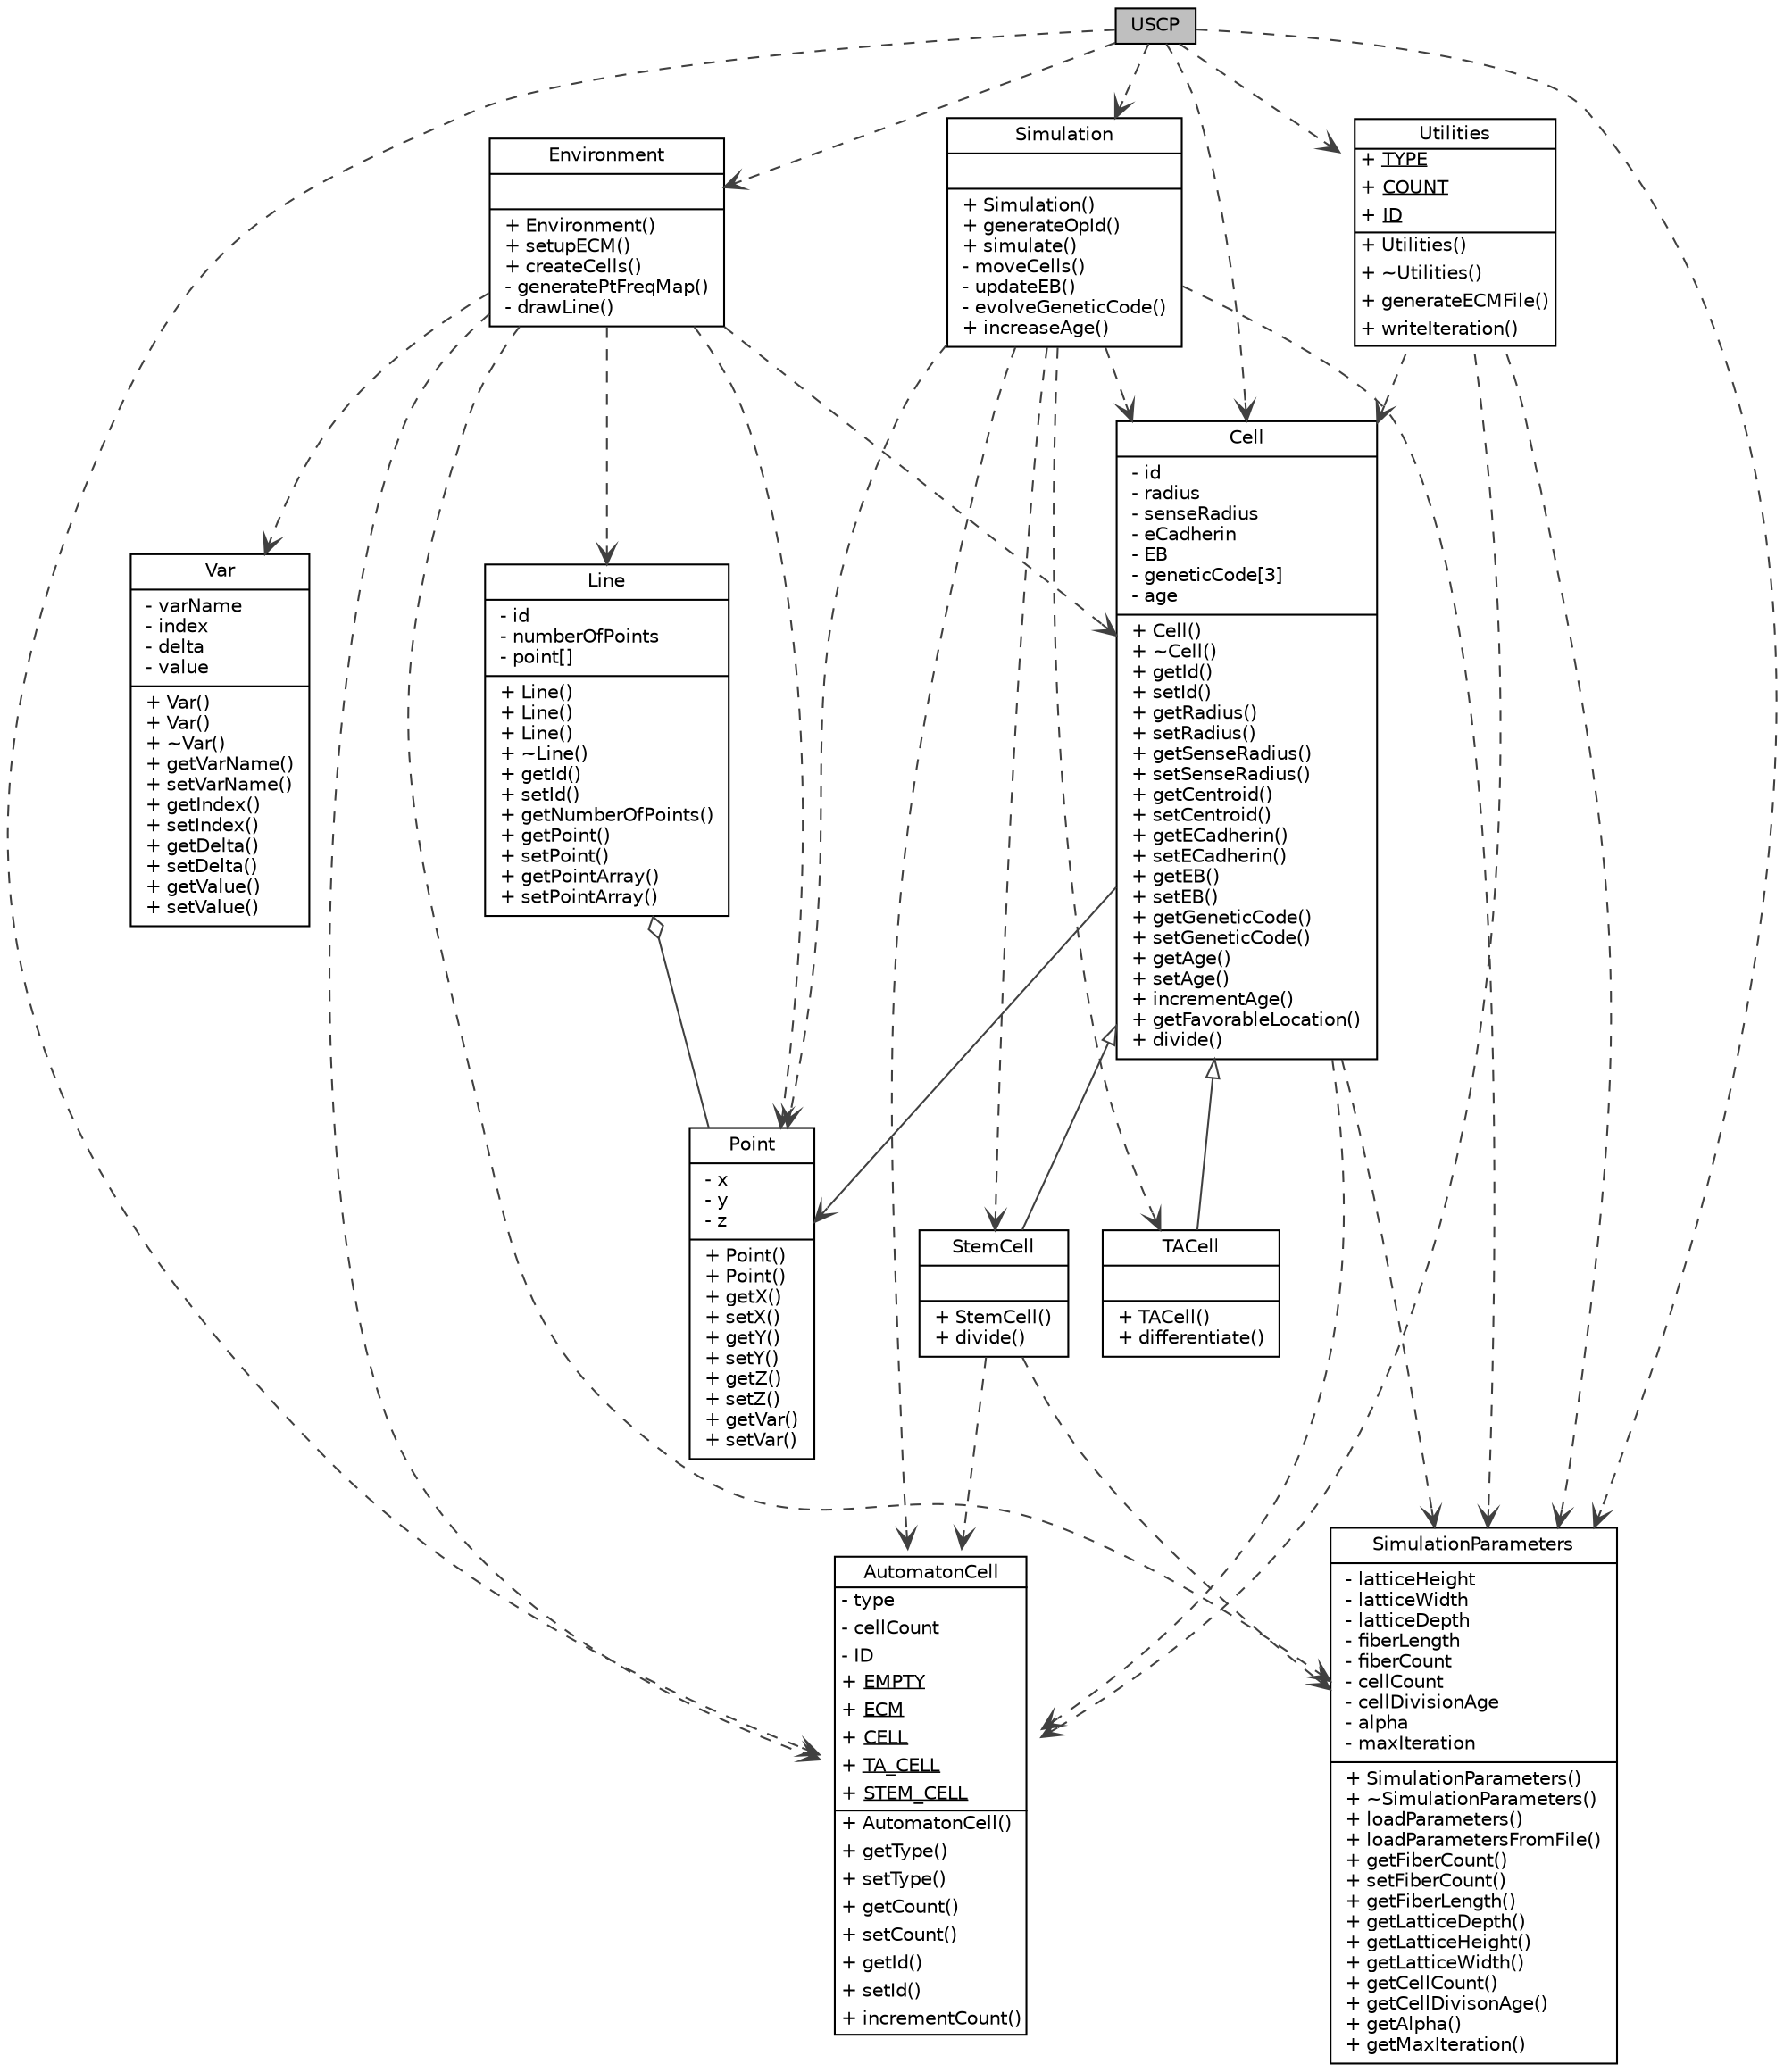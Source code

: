 digraph "Class_Diagram" {
//	size="5.5,9"
	//----------------------------------------------------------------------------------------------
	edge [fontname="Helvetica",fontsize="10",labelfontname="Helvetica",labelfontsize="10"];

node [fontname="Helvetica",fontsize="10",shape=record];
//----------------------------------------------------------------------------------------------

uscp [label="USCP",height=0.2,width=0.4,color="black", fillcolor="grey75", style="filled" fontcolor="black"];

//----------------------------------------------------------------------------------------------
automaton_cell [label=<
<TABLE ALIGN="LEFT" CELLBORDER="0" CELLSPACING="0" >
<TR><TD>AutomatonCell</TD></TR>
<HR/>
<TR><TD ALIGN="LEFT">- type</TD></TR>
<TR><TD ALIGN="LEFT">- cellCount</TD></TR>
<TR><TD ALIGN="LEFT">- ID</TD></TR>
<TR><TD ALIGN="LEFT">+ <u>EMPTY</u></TD></TR>
<TR><TD ALIGN="LEFT">+ <U>ECM</U></TD></TR>
<TR><TD ALIGN="LEFT">+ <U>CELL</U></TD></TR>
<TR><TD ALIGN="LEFT">+ <U>TA_CELL</U></TD></TR>
<TR><TD ALIGN="LEFT">+ <U>STEM_CELL</U></TD></TR>
<HR/>
<TR><TD ALIGN="LEFT">+ AutomatonCell()</TD></TR>
<TR><TD ALIGN="LEFT">+ getType()</TD></TR>
<TR><TD ALIGN="LEFT">+ setType()</TD></TR>
<TR><TD ALIGN="LEFT">+ getCount()</TD></TR>
<TR><TD ALIGN="LEFT">+ setCount()</TD></TR>
<TR><TD ALIGN="LEFT">+ getId()</TD></TR>
<TR><TD ALIGN="LEFT">+ setId()</TD></TR>
<TR><TD ALIGN="LEFT">+ incrementCount()</TD></TR>
</TABLE>
>,shape=plaintext,height=0.2,width=0.4,color="black", fillcolor="white", style="filled" fontcolor="black"];

//----------------------------------------------------------------------------------------------
cell [label="{Cell\n|- id\l- radius\l- senseRadius\l- eCadherin\l- EB\l- geneticCode[3]\l- age\l|+ Cell()\l+ ~Cell()\l+ getId()\l+ setId()\l+ getRadius()\l+ setRadius()\l+ getSenseRadius()\l+ setSenseRadius()\l+ getCentroid()\l+ setCentroid()\l+ getECadherin()\l+ setECadherin()\l+ getEB()\l+ setEB()\l+ getGeneticCode()\l+ setGeneticCode()\l+ getAge()\l+ setAge()\l+ incrementAge()\l+ getFavorableLocation()\l+ divide()\l}",height=0.2,width=0.4,color="black", fillcolor="white", style="filled" fontcolor="black"];

//----------------------------------------------------------------------------------------------
environment [label="{Environment\n||+ Environment()\l+ setupECM()\l+ createCells()\l- generatePtFreqMap()\l- drawLine()\l}",height=0.2,width=0.4,color="black", fillcolor="white", style="filled" fontcolor="black"];

//----------------------------------------------------------------------------------------------
line [label="{Line\n|- id\l- numberOfPoints\l- point[]\l|+ Line()\l+ Line()\l+ Line()\l+ ~Line()\l+ getId()\l+ setId()\l+ getNumberOfPoints()\l+ getPoint()\l+ setPoint()\l+ getPointArray()\l+ setPointArray()\l}",height=0.2,width=0.4,color="black", fillcolor="white", style="filled" fontcolor="black"];

//----------------------------------------------------------------------------------------------
point [label="{Point\n|- x\l- y\l- z\l|+ Point()\l+ Point()\l+ getX()\l+ setX()\l+ getY()\l+ setY()\l+ getZ()\l+ setZ()\l+ getVar()\l+ setVar()\l}",height=0.2,width=0.4,color="black", fillcolor="white", style="filled" fontcolor="black"];

//----------------------------------------------------------------------------------------------
simulation [label="{Simulation\n||+ Simulation()\l+ generateOpId()\l+ simulate()\l- moveCells()\l- updateEB()\l- evolveGeneticCode()\l+ increaseAge()\l}",height=0.2,width=0.4,color="black", fillcolor="white", style="filled" fontcolor="black"];

//----------------------------------------------------------------------------------------------
simulation_param [label="{SimulationParameters\n|- latticeHeight\l- latticeWidth\l- latticeDepth\l- fiberLength\l- fiberCount\l- cellCount\l- cellDivisionAge\l- alpha\l- maxIteration\l|+ SimulationParameters()\l+ ~SimulationParameters()\l+ loadParameters()\l+ loadParametersFromFile()\l+ getFiberCount()\l+ setFiberCount()\l+ getFiberLength()\l+ getLatticeDepth()\l+ getLatticeHeight()\l+ getLatticeWidth()\l+ getCellCount()\l+ getCellDivisonAge()\l+ getAlpha()\l+ getMaxIteration()\l}",height=0.2,width=0.4,color="black", fillcolor="white", style="filled" fontcolor="black"];

//----------------------------------------------------------------------------------------------
utilities [label=<<TABLE ALIGN="LEFT" CELLBORDER="0" CELLSPACING="0" ><TR><TD>Utilities</TD></TR><HR/><TR><TD ALIGN="LEFT">+ <u>TYPE</u></TD></TR><TR><TD ALIGN="LEFT">+ <U>COUNT</U></TD></TR><TR><TD ALIGN="LEFT">+ <U>ID</U></TD></TR><HR/><TR><TD ALIGN="LEFT">+ Utilities()</TD></TR><TR><TD ALIGN="LEFT">+ ~Utilities()</TD></TR><TR><TD ALIGN="LEFT">+ generateECMFile()</TD></TR><TR><TD ALIGN="LEFT">+ writeIteration()</TD></TR></TABLE>>,shape=plaintext,height=0.2,width=0.4,color="black", fillcolor="white", style="filled" fontcolor="black"];

//----------------------------------------------------------------------------------------------
var [label="{Var\n|- varName\l- index\l- delta\l- value\l|+ Var()\l+ Var()\l+ ~Var()\l+ getVarName()\l+ setVarName()\l+ getIndex()\l+ setIndex()\l+ getDelta()\l+ setDelta()\l+ getValue()\l+ setValue()\l}",height=0.2,width=0.4,color="black", fillcolor="white", style="filled" fontcolor="black"];

//----------------------------------------------------------------------------------------------
stem_cell [label="{StemCell\n||+ StemCell()\l+ divide()\l}",height=0.2,width=0.4,color="black", fillcolor="white", style="filled" fontcolor="black"];

//----------------------------------------------------------------------------------------------
ta_cell [label="{TACell\n||+ TACell()\l+ differentiate()\l}",height=0.2,width=0.4,color="black", fillcolor="white", style="filled" fontcolor="black"];


//----------------------------------------------------------------------------------------------
uscp -> automaton_cell [color="grey25",fontsize="10",style="dashed" ,fontname="Helvetica",arrowhead=vee];
uscp -> cell [color="grey25",fontsize="10",style="dashed" ,fontname="Helvetica",arrowhead=vee];
uscp -> environment [color="grey25",fontsize="10",style="dashed" ,fontname="Helvetica",arrowhead=vee];
uscp -> simulation [color="grey25",fontsize="10",style="dashed" ,fontname="Helvetica",arrowhead=vee];
uscp -> simulation_param [color="grey25",fontsize="10",style="dashed" ,fontname="Helvetica",arrowhead=vee];
uscp -> utilities [color="grey25",fontsize="10",style="dashed" ,fontname="Helvetica",arrowhead=vee];

cell -> point [color="grey25",fontsize="10",style="solid" ,fontname="Helvetica" arrowhead=vee];
cell -> automaton_cell [color="grey25",fontsize="10",style="dashed" ,fontname="Helvetica",arrowhead=vee];
cell -> simulation_param [color="grey25",fontsize="10",style="dashed" ,fontname="Helvetica",arrowhead=vee];
cell -> stem_cell [color="grey25",fontsize="10",style="solid" ,fontname="Helvetica" dir="back" arrowtail=empty];
cell -> ta_cell [color="grey25",fontsize="10",style="solid" ,fontname="Helvetica" dir="back" arrowtail=empty];

environment -> automaton_cell [color="grey25",fontsize="10",style="dashed" ,fontname="Helvetica",arrowhead=vee];
environment -> cell [color="grey25",fontsize="10",style="dashed" ,fontname="Helvetica",arrowhead=vee];
environment -> line [color="grey25",fontsize="10",style="dashed" ,fontname="Helvetica",arrowhead=vee];
environment -> point [color="grey25",fontsize="10",style="dashed" ,fontname="Helvetica",arrowhead=vee];
environment -> simulation_param [color="grey25",fontsize="10",style="dashed" ,fontname="Helvetica",arrowhead=vee];
environment -> var [color="grey25",fontsize="10",style="dashed" ,fontname="Helvetica",arrowhead=vee];

line -> point [color="grey25",fontsize="10",style="solid" ,fontname="Helvetica" dir="back" arrowtail=ediamond];

simulation -> automaton_cell [color="grey25",fontsize="10",style="dashed" ,fontname="Helvetica",arrowhead=vee];
simulation -> cell [color="grey25",fontsize="10",style="dashed" ,fontname="Helvetica",arrowhead=vee];
simulation -> point [color="grey25",fontsize="10",style="dashed" ,fontname="Helvetica",arrowhead=vee];
simulation -> simulation_param [color="grey25",fontsize="10",style="dashed" ,fontname="Helvetica",arrowhead=vee];
simulation -> stem_cell [color="grey25",fontsize="10",style="dashed" ,fontname="Helvetica",arrowhead=vee];
simulation -> ta_cell [color="grey25",fontsize="10",style="dashed" ,fontname="Helvetica",arrowhead=vee];

utilities -> automaton_cell [color="grey25",fontsize="10",style="dashed" ,fontname="Helvetica",arrowhead=vee];
utilities -> simulation_param [color="grey25",fontsize="10",style="dashed" ,fontname="Helvetica",arrowhead=vee];
utilities -> cell [color="grey25",fontsize="10",style="dashed" ,fontname="Helvetica",arrowhead=vee];

stem_cell -> automaton_cell [color="grey25",fontsize="10",style="dashed" ,fontname="Helvetica",arrowhead=vee];
stem_cell -> simulation_param [color="grey25",fontsize="10",style="dashed" ,fontname="Helvetica",arrowhead=vee];

}




